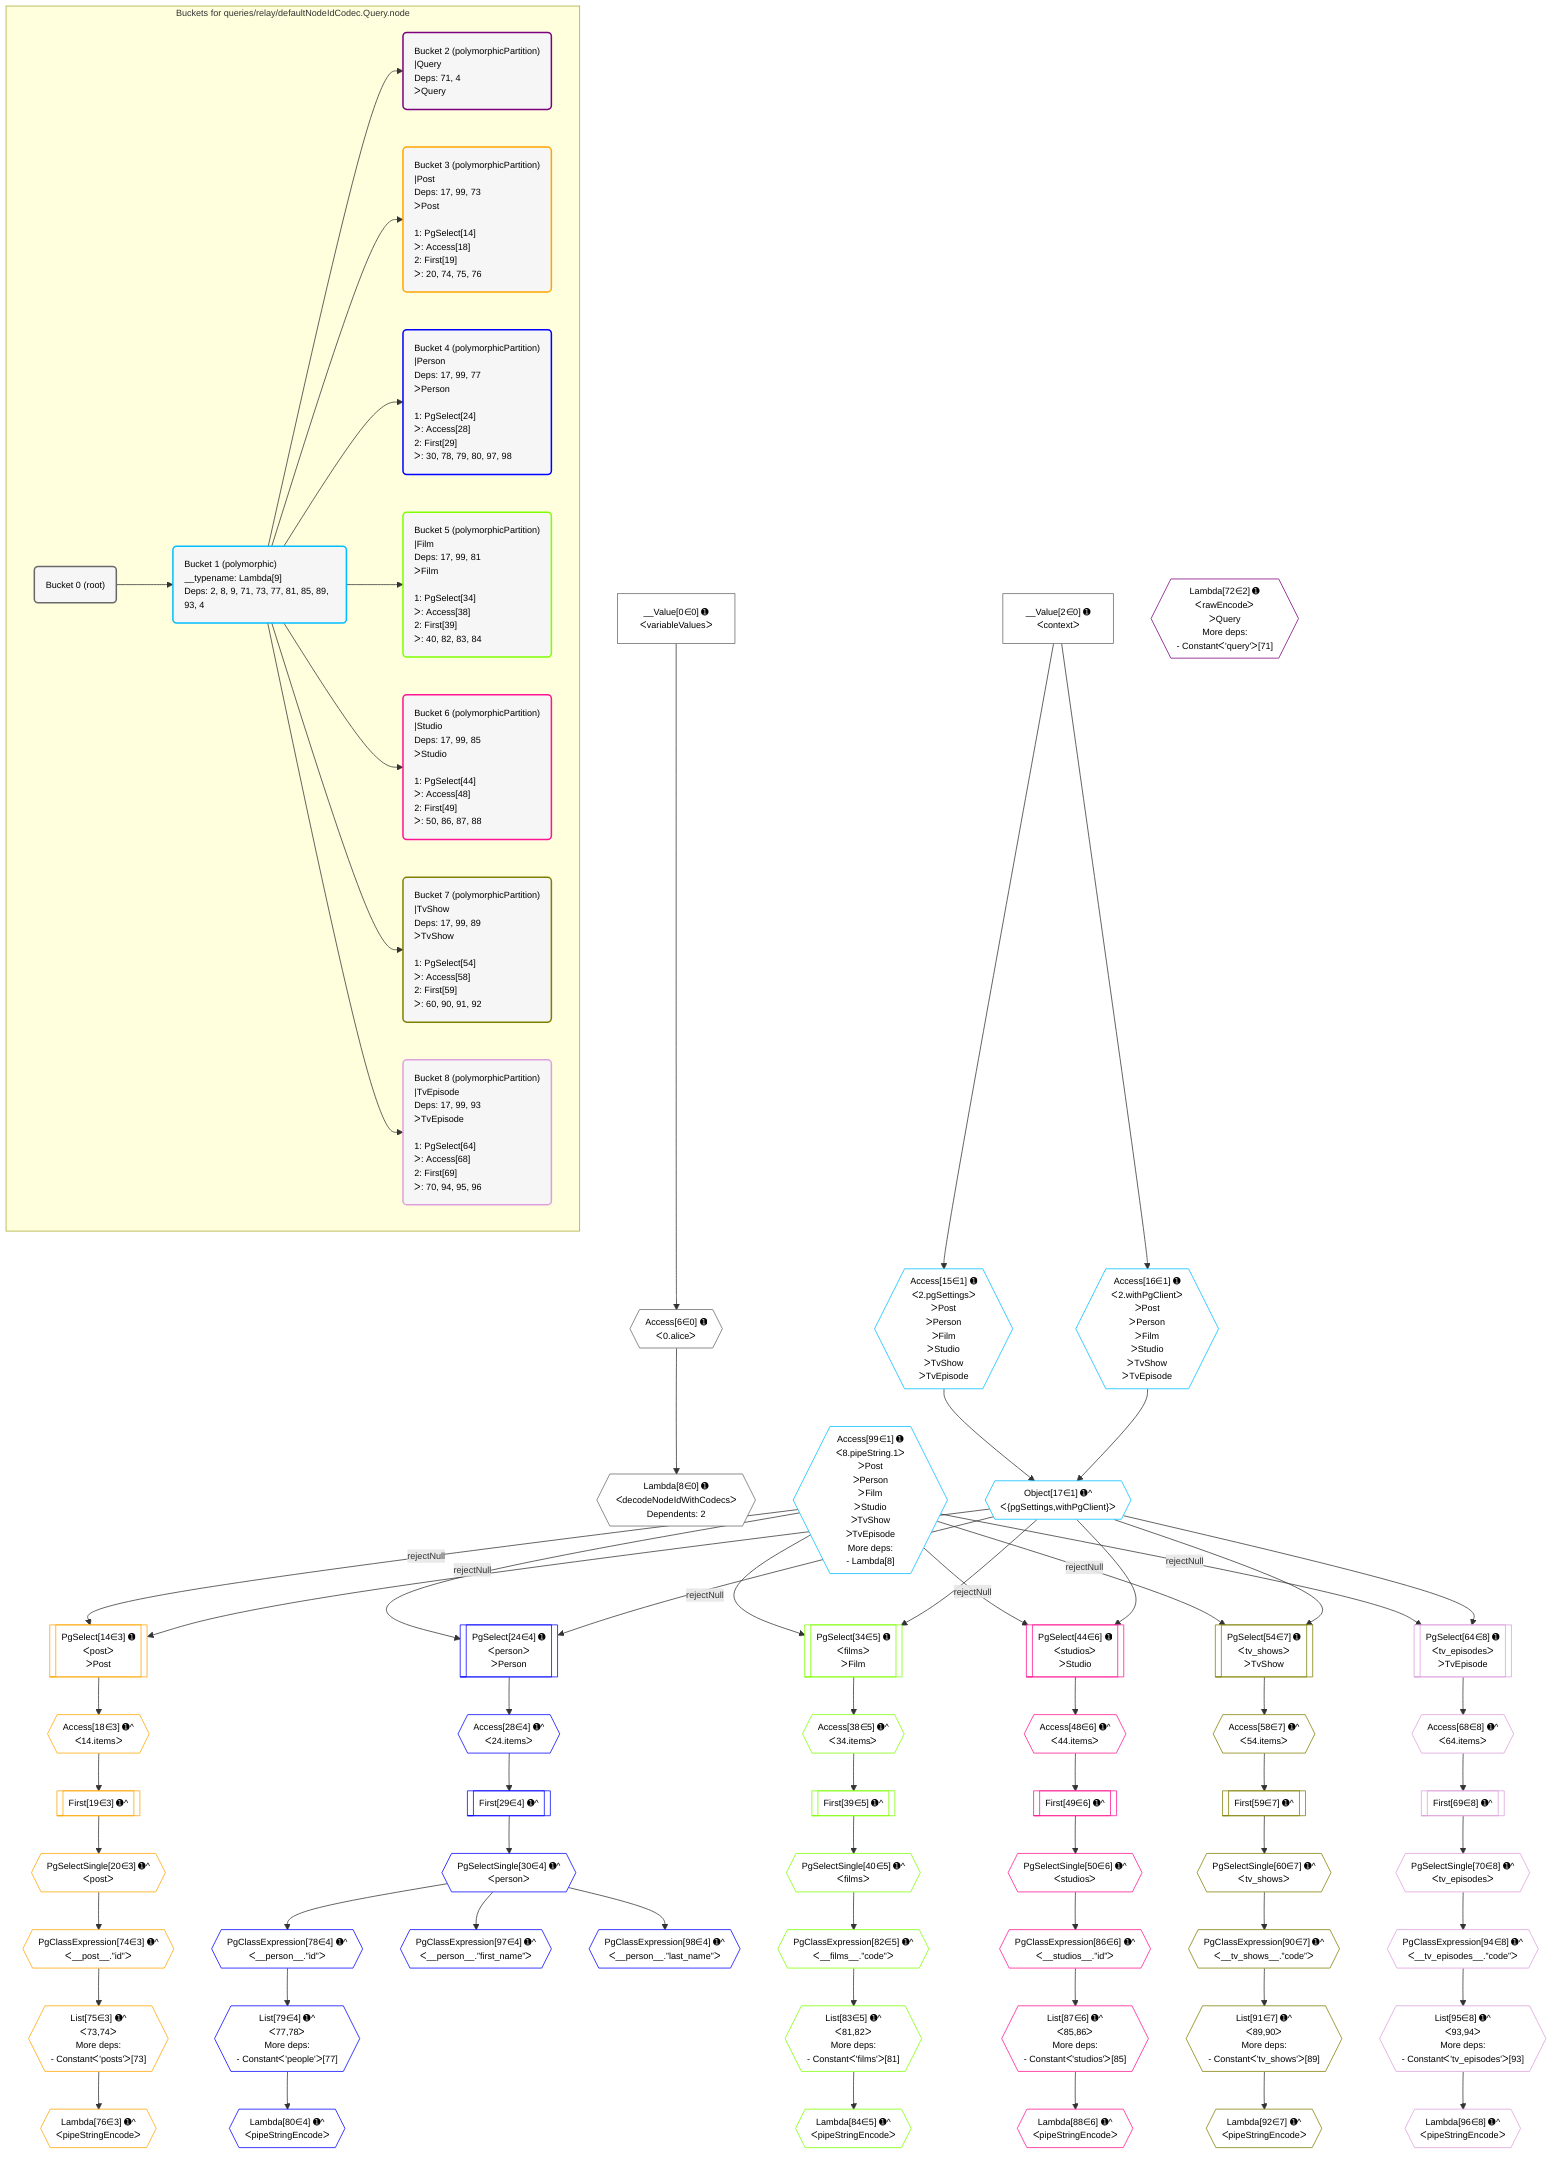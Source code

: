 %%{init: {'themeVariables': { 'fontSize': '12px'}}}%%
graph TD
    classDef path fill:#eee,stroke:#000,color:#000
    classDef plan fill:#fff,stroke-width:1px,color:#000
    classDef itemplan fill:#fff,stroke-width:2px,color:#000
    classDef unbatchedplan fill:#dff,stroke-width:1px,color:#000
    classDef sideeffectplan fill:#fcc,stroke-width:2px,color:#000
    classDef bucket fill:#f6f6f6,color:#000,stroke-width:2px,text-align:left

    subgraph "Buckets for queries/relay/defaultNodeIdCodec.Query.node"
    Bucket0("Bucket 0 (root)"):::bucket
    Bucket1("Bucket 1 (polymorphic)<br />__typename: Lambda[9]<br />Deps: 2, 8, 9, 71, 73, 77, 81, 85, 89, 93, 4"):::bucket
    Bucket2("Bucket 2 (polymorphicPartition)<br />|Query<br />Deps: 71, 4<br />ᐳQuery"):::bucket
    Bucket3("Bucket 3 (polymorphicPartition)<br />|Post<br />Deps: 17, 99, 73<br />ᐳPost<br /><br />1: PgSelect[14]<br />ᐳ: Access[18]<br />2: First[19]<br />ᐳ: 20, 74, 75, 76"):::bucket
    Bucket4("Bucket 4 (polymorphicPartition)<br />|Person<br />Deps: 17, 99, 77<br />ᐳPerson<br /><br />1: PgSelect[24]<br />ᐳ: Access[28]<br />2: First[29]<br />ᐳ: 30, 78, 79, 80, 97, 98"):::bucket
    Bucket5("Bucket 5 (polymorphicPartition)<br />|Film<br />Deps: 17, 99, 81<br />ᐳFilm<br /><br />1: PgSelect[34]<br />ᐳ: Access[38]<br />2: First[39]<br />ᐳ: 40, 82, 83, 84"):::bucket
    Bucket6("Bucket 6 (polymorphicPartition)<br />|Studio<br />Deps: 17, 99, 85<br />ᐳStudio<br /><br />1: PgSelect[44]<br />ᐳ: Access[48]<br />2: First[49]<br />ᐳ: 50, 86, 87, 88"):::bucket
    Bucket7("Bucket 7 (polymorphicPartition)<br />|TvShow<br />Deps: 17, 99, 89<br />ᐳTvShow<br /><br />1: PgSelect[54]<br />ᐳ: Access[58]<br />2: First[59]<br />ᐳ: 60, 90, 91, 92"):::bucket
    Bucket8("Bucket 8 (polymorphicPartition)<br />|TvEpisode<br />Deps: 17, 99, 93<br />ᐳTvEpisode<br /><br />1: PgSelect[64]<br />ᐳ: Access[68]<br />2: First[69]<br />ᐳ: 70, 94, 95, 96"):::bucket
    end
    Bucket0 --> Bucket1
    Bucket1 --> Bucket2 & Bucket3 & Bucket4 & Bucket5 & Bucket6 & Bucket7 & Bucket8

    %% plan dependencies
    Access6{{"Access[6∈0] ➊<br />ᐸ0.aliceᐳ"}}:::plan
    __Value0["__Value[0∈0] ➊<br />ᐸvariableValuesᐳ"]:::plan
    __Value0 --> Access6
    Lambda8{{"Lambda[8∈0] ➊<br />ᐸdecodeNodeIdWithCodecsᐳ<br />Dependents: 2"}}:::plan
    Access6 --> Lambda8
    __Value2["__Value[2∈0] ➊<br />ᐸcontextᐳ"]:::plan
    Object17{{"Object[17∈1] ➊^<br />ᐸ{pgSettings,withPgClient}ᐳ"}}:::plan
    Access15{{"Access[15∈1] ➊<br />ᐸ2.pgSettingsᐳ<br />ᐳPost<br />ᐳPerson<br />ᐳFilm<br />ᐳStudio<br />ᐳTvShow<br />ᐳTvEpisode"}}:::plan
    Access16{{"Access[16∈1] ➊<br />ᐸ2.withPgClientᐳ<br />ᐳPost<br />ᐳPerson<br />ᐳFilm<br />ᐳStudio<br />ᐳTvShow<br />ᐳTvEpisode"}}:::plan
    Access15 & Access16 --> Object17
    __Value2 --> Access15
    __Value2 --> Access16
    Access99{{"Access[99∈1] ➊<br />ᐸ8.pipeString.1ᐳ<br />ᐳPost<br />ᐳPerson<br />ᐳFilm<br />ᐳStudio<br />ᐳTvShow<br />ᐳTvEpisode<br />More deps:<br />- Lambda[8]"}}:::plan
    Lambda72{{"Lambda[72∈2] ➊<br />ᐸrawEncodeᐳ<br />ᐳQuery<br />More deps:<br />- Constantᐸ'query'ᐳ[71]"}}:::plan
    PgSelect14[["PgSelect[14∈3] ➊<br />ᐸpostᐳ<br />ᐳPost"]]:::plan
    Access99 -->|rejectNull| PgSelect14
    Object17 --> PgSelect14
    List75{{"List[75∈3] ➊^<br />ᐸ73,74ᐳ<br />More deps:<br />- Constantᐸ'posts'ᐳ[73]"}}:::plan
    PgClassExpression74{{"PgClassExpression[74∈3] ➊^<br />ᐸ__post__.”id”ᐳ"}}:::plan
    PgClassExpression74 --> List75
    Access18{{"Access[18∈3] ➊^<br />ᐸ14.itemsᐳ"}}:::plan
    PgSelect14 --> Access18
    First19[["First[19∈3] ➊^"]]:::plan
    Access18 --> First19
    PgSelectSingle20{{"PgSelectSingle[20∈3] ➊^<br />ᐸpostᐳ"}}:::plan
    First19 --> PgSelectSingle20
    PgSelectSingle20 --> PgClassExpression74
    Lambda76{{"Lambda[76∈3] ➊^<br />ᐸpipeStringEncodeᐳ"}}:::plan
    List75 --> Lambda76
    PgSelect24[["PgSelect[24∈4] ➊<br />ᐸpersonᐳ<br />ᐳPerson"]]:::plan
    Access99 -->|rejectNull| PgSelect24
    Object17 --> PgSelect24
    List79{{"List[79∈4] ➊^<br />ᐸ77,78ᐳ<br />More deps:<br />- Constantᐸ'people'ᐳ[77]"}}:::plan
    PgClassExpression78{{"PgClassExpression[78∈4] ➊^<br />ᐸ__person__.”id”ᐳ"}}:::plan
    PgClassExpression78 --> List79
    Access28{{"Access[28∈4] ➊^<br />ᐸ24.itemsᐳ"}}:::plan
    PgSelect24 --> Access28
    First29[["First[29∈4] ➊^"]]:::plan
    Access28 --> First29
    PgSelectSingle30{{"PgSelectSingle[30∈4] ➊^<br />ᐸpersonᐳ"}}:::plan
    First29 --> PgSelectSingle30
    PgSelectSingle30 --> PgClassExpression78
    Lambda80{{"Lambda[80∈4] ➊^<br />ᐸpipeStringEncodeᐳ"}}:::plan
    List79 --> Lambda80
    PgClassExpression97{{"PgClassExpression[97∈4] ➊^<br />ᐸ__person__.”first_name”ᐳ"}}:::plan
    PgSelectSingle30 --> PgClassExpression97
    PgClassExpression98{{"PgClassExpression[98∈4] ➊^<br />ᐸ__person__.”last_name”ᐳ"}}:::plan
    PgSelectSingle30 --> PgClassExpression98
    PgSelect34[["PgSelect[34∈5] ➊<br />ᐸfilmsᐳ<br />ᐳFilm"]]:::plan
    Access99 -->|rejectNull| PgSelect34
    Object17 --> PgSelect34
    List83{{"List[83∈5] ➊^<br />ᐸ81,82ᐳ<br />More deps:<br />- Constantᐸ'films'ᐳ[81]"}}:::plan
    PgClassExpression82{{"PgClassExpression[82∈5] ➊^<br />ᐸ__films__.”code”ᐳ"}}:::plan
    PgClassExpression82 --> List83
    Access38{{"Access[38∈5] ➊^<br />ᐸ34.itemsᐳ"}}:::plan
    PgSelect34 --> Access38
    First39[["First[39∈5] ➊^"]]:::plan
    Access38 --> First39
    PgSelectSingle40{{"PgSelectSingle[40∈5] ➊^<br />ᐸfilmsᐳ"}}:::plan
    First39 --> PgSelectSingle40
    PgSelectSingle40 --> PgClassExpression82
    Lambda84{{"Lambda[84∈5] ➊^<br />ᐸpipeStringEncodeᐳ"}}:::plan
    List83 --> Lambda84
    PgSelect44[["PgSelect[44∈6] ➊<br />ᐸstudiosᐳ<br />ᐳStudio"]]:::plan
    Access99 -->|rejectNull| PgSelect44
    Object17 --> PgSelect44
    List87{{"List[87∈6] ➊^<br />ᐸ85,86ᐳ<br />More deps:<br />- Constantᐸ'studios'ᐳ[85]"}}:::plan
    PgClassExpression86{{"PgClassExpression[86∈6] ➊^<br />ᐸ__studios__.”id”ᐳ"}}:::plan
    PgClassExpression86 --> List87
    Access48{{"Access[48∈6] ➊^<br />ᐸ44.itemsᐳ"}}:::plan
    PgSelect44 --> Access48
    First49[["First[49∈6] ➊^"]]:::plan
    Access48 --> First49
    PgSelectSingle50{{"PgSelectSingle[50∈6] ➊^<br />ᐸstudiosᐳ"}}:::plan
    First49 --> PgSelectSingle50
    PgSelectSingle50 --> PgClassExpression86
    Lambda88{{"Lambda[88∈6] ➊^<br />ᐸpipeStringEncodeᐳ"}}:::plan
    List87 --> Lambda88
    PgSelect54[["PgSelect[54∈7] ➊<br />ᐸtv_showsᐳ<br />ᐳTvShow"]]:::plan
    Access99 -->|rejectNull| PgSelect54
    Object17 --> PgSelect54
    List91{{"List[91∈7] ➊^<br />ᐸ89,90ᐳ<br />More deps:<br />- Constantᐸ'tv_shows'ᐳ[89]"}}:::plan
    PgClassExpression90{{"PgClassExpression[90∈7] ➊^<br />ᐸ__tv_shows__.”code”ᐳ"}}:::plan
    PgClassExpression90 --> List91
    Access58{{"Access[58∈7] ➊^<br />ᐸ54.itemsᐳ"}}:::plan
    PgSelect54 --> Access58
    First59[["First[59∈7] ➊^"]]:::plan
    Access58 --> First59
    PgSelectSingle60{{"PgSelectSingle[60∈7] ➊^<br />ᐸtv_showsᐳ"}}:::plan
    First59 --> PgSelectSingle60
    PgSelectSingle60 --> PgClassExpression90
    Lambda92{{"Lambda[92∈7] ➊^<br />ᐸpipeStringEncodeᐳ"}}:::plan
    List91 --> Lambda92
    PgSelect64[["PgSelect[64∈8] ➊<br />ᐸtv_episodesᐳ<br />ᐳTvEpisode"]]:::plan
    Access99 -->|rejectNull| PgSelect64
    Object17 --> PgSelect64
    List95{{"List[95∈8] ➊^<br />ᐸ93,94ᐳ<br />More deps:<br />- Constantᐸ'tv_episodes'ᐳ[93]"}}:::plan
    PgClassExpression94{{"PgClassExpression[94∈8] ➊^<br />ᐸ__tv_episodes__.”code”ᐳ"}}:::plan
    PgClassExpression94 --> List95
    Access68{{"Access[68∈8] ➊^<br />ᐸ64.itemsᐳ"}}:::plan
    PgSelect64 --> Access68
    First69[["First[69∈8] ➊^"]]:::plan
    Access68 --> First69
    PgSelectSingle70{{"PgSelectSingle[70∈8] ➊^<br />ᐸtv_episodesᐳ"}}:::plan
    First69 --> PgSelectSingle70
    PgSelectSingle70 --> PgClassExpression94
    Lambda96{{"Lambda[96∈8] ➊^<br />ᐸpipeStringEncodeᐳ"}}:::plan
    List95 --> Lambda96

    %% define steps
    classDef bucket0 stroke:#696969
    class Bucket0,__Value0,__Value2,Access6,Lambda8 bucket0
    classDef bucket1 stroke:#00bfff
    class Bucket1,Access15,Access16,Object17,Access99 bucket1
    classDef bucket2 stroke:#7f007f
    class Bucket2,Lambda72 bucket2
    classDef bucket3 stroke:#ffa500
    class Bucket3,PgSelect14,Access18,First19,PgSelectSingle20,PgClassExpression74,List75,Lambda76 bucket3
    classDef bucket4 stroke:#0000ff
    class Bucket4,PgSelect24,Access28,First29,PgSelectSingle30,PgClassExpression78,List79,Lambda80,PgClassExpression97,PgClassExpression98 bucket4
    classDef bucket5 stroke:#7fff00
    class Bucket5,PgSelect34,Access38,First39,PgSelectSingle40,PgClassExpression82,List83,Lambda84 bucket5
    classDef bucket6 stroke:#ff1493
    class Bucket6,PgSelect44,Access48,First49,PgSelectSingle50,PgClassExpression86,List87,Lambda88 bucket6
    classDef bucket7 stroke:#808000
    class Bucket7,PgSelect54,Access58,First59,PgSelectSingle60,PgClassExpression90,List91,Lambda92 bucket7
    classDef bucket8 stroke:#dda0dd
    class Bucket8,PgSelect64,Access68,First69,PgSelectSingle70,PgClassExpression94,List95,Lambda96 bucket8